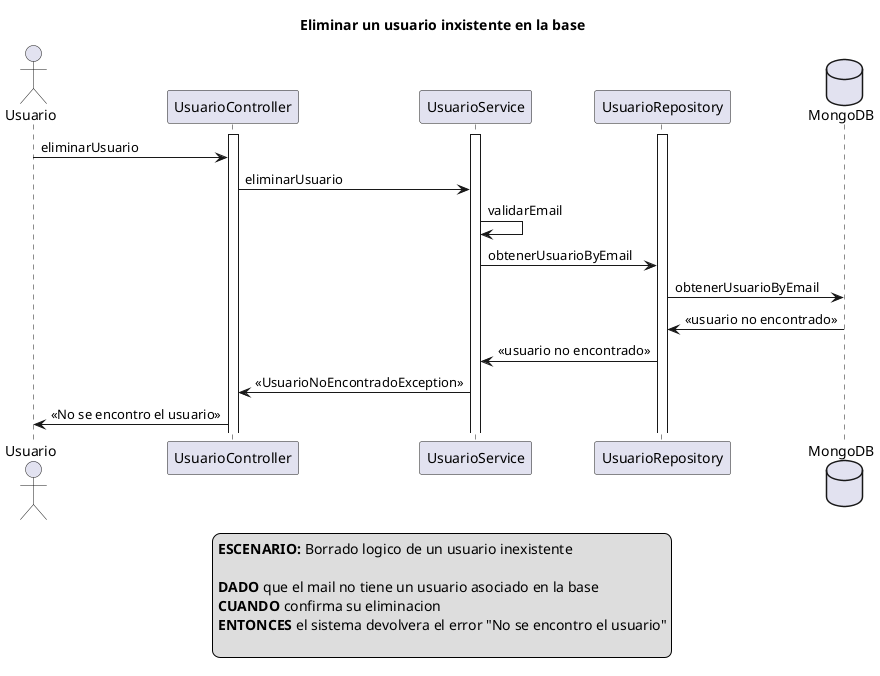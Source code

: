 @startuml
actor Usuario
activate UsuarioController
activate UsuarioService
activate UsuarioRepository
database MongoDB

title Eliminar un usuario inxistente en la base

Usuario -> UsuarioController: eliminarUsuario

UsuarioController -> UsuarioService: eliminarUsuario

UsuarioService -> UsuarioService: validarEmail

UsuarioService -> UsuarioRepository: obtenerUsuarioByEmail

UsuarioRepository -> MongoDB: obtenerUsuarioByEmail

MongoDB -> UsuarioRepository: <<usuario no encontrado>>

UsuarioRepository -> UsuarioService: <<usuario no encontrado>>

UsuarioService -> UsuarioController: <<UsuarioNoEncontradoException>>

UsuarioController -> Usuario: <<No se encontro el usuario>>


legend
<b>ESCENARIO:</b> Borrado logico de un usuario inexistente

<b>DADO</b> que el mail no tiene un usuario asociado en la base
<b>CUANDO</b> confirma su eliminacion
<b>ENTONCES</b> el sistema devolvera el error "No se encontro el usuario"

end legend

@enduml